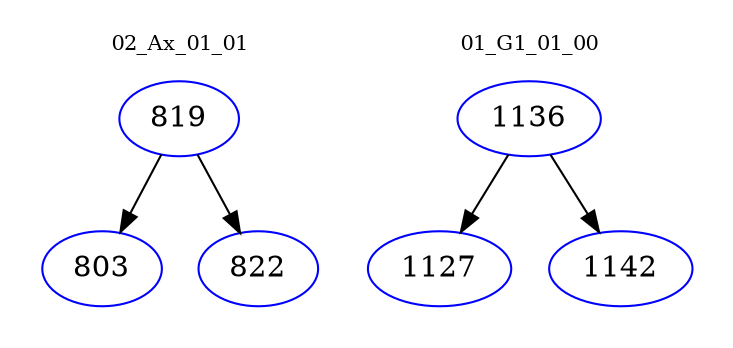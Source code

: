 digraph{
subgraph cluster_0 {
color = white
label = "02_Ax_01_01";
fontsize=10;
T0_819 [label="819", color="blue"]
T0_819 -> T0_803 [color="black"]
T0_803 [label="803", color="blue"]
T0_819 -> T0_822 [color="black"]
T0_822 [label="822", color="blue"]
}
subgraph cluster_1 {
color = white
label = "01_G1_01_00";
fontsize=10;
T1_1136 [label="1136", color="blue"]
T1_1136 -> T1_1127 [color="black"]
T1_1127 [label="1127", color="blue"]
T1_1136 -> T1_1142 [color="black"]
T1_1142 [label="1142", color="blue"]
}
}
